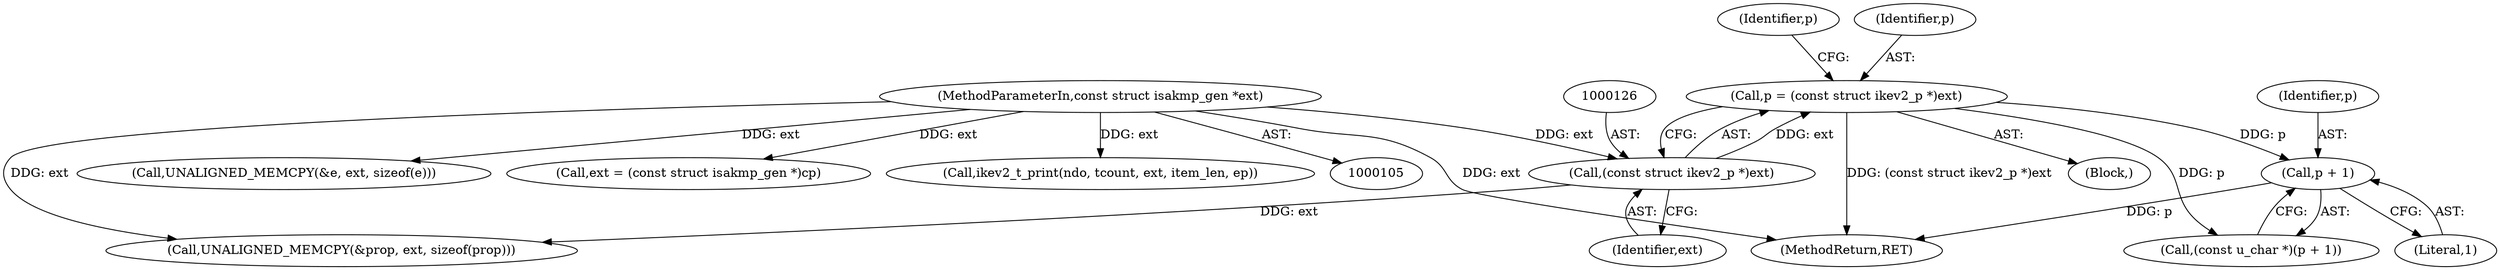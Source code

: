digraph "0_tcpdump_8dca25d26c7ca2caf6138267f6f17111212c156e_10@pointer" {
"1000174" [label="(Call,p + 1)"];
"1000123" [label="(Call,p = (const struct ikev2_p *)ext)"];
"1000125" [label="(Call,(const struct ikev2_p *)ext)"];
"1000109" [label="(MethodParameterIn,const struct isakmp_gen *ext)"];
"1000172" [label="(Call,(const u_char *)(p + 1))"];
"1000113" [label="(Block,)"];
"1000131" [label="(Call,UNALIGNED_MEMCPY(&prop, ext, sizeof(prop)))"];
"1000109" [label="(MethodParameterIn,const struct isakmp_gen *ext)"];
"1000247" [label="(Call,UNALIGNED_MEMCPY(&e, ext, sizeof(e)))"];
"1000175" [label="(Identifier,p)"];
"1000174" [label="(Call,p + 1)"];
"1000176" [label="(Literal,1)"];
"1000130" [label="(Identifier,p)"];
"1000123" [label="(Call,p = (const struct ikev2_p *)ext)"];
"1000124" [label="(Identifier,p)"];
"1000127" [label="(Identifier,ext)"];
"1000232" [label="(Call,ext = (const struct isakmp_gen *)cp)"];
"1000125" [label="(Call,(const struct ikev2_p *)ext)"];
"1000303" [label="(Call,ikev2_t_print(ndo, tcount, ext, item_len, ep))"];
"1000362" [label="(MethodReturn,RET)"];
"1000174" -> "1000172"  [label="AST: "];
"1000174" -> "1000176"  [label="CFG: "];
"1000175" -> "1000174"  [label="AST: "];
"1000176" -> "1000174"  [label="AST: "];
"1000172" -> "1000174"  [label="CFG: "];
"1000174" -> "1000362"  [label="DDG: p"];
"1000123" -> "1000174"  [label="DDG: p"];
"1000123" -> "1000113"  [label="AST: "];
"1000123" -> "1000125"  [label="CFG: "];
"1000124" -> "1000123"  [label="AST: "];
"1000125" -> "1000123"  [label="AST: "];
"1000130" -> "1000123"  [label="CFG: "];
"1000123" -> "1000362"  [label="DDG: (const struct ikev2_p *)ext"];
"1000125" -> "1000123"  [label="DDG: ext"];
"1000123" -> "1000172"  [label="DDG: p"];
"1000125" -> "1000127"  [label="CFG: "];
"1000126" -> "1000125"  [label="AST: "];
"1000127" -> "1000125"  [label="AST: "];
"1000109" -> "1000125"  [label="DDG: ext"];
"1000125" -> "1000131"  [label="DDG: ext"];
"1000109" -> "1000105"  [label="AST: "];
"1000109" -> "1000362"  [label="DDG: ext"];
"1000109" -> "1000131"  [label="DDG: ext"];
"1000109" -> "1000232"  [label="DDG: ext"];
"1000109" -> "1000247"  [label="DDG: ext"];
"1000109" -> "1000303"  [label="DDG: ext"];
}
